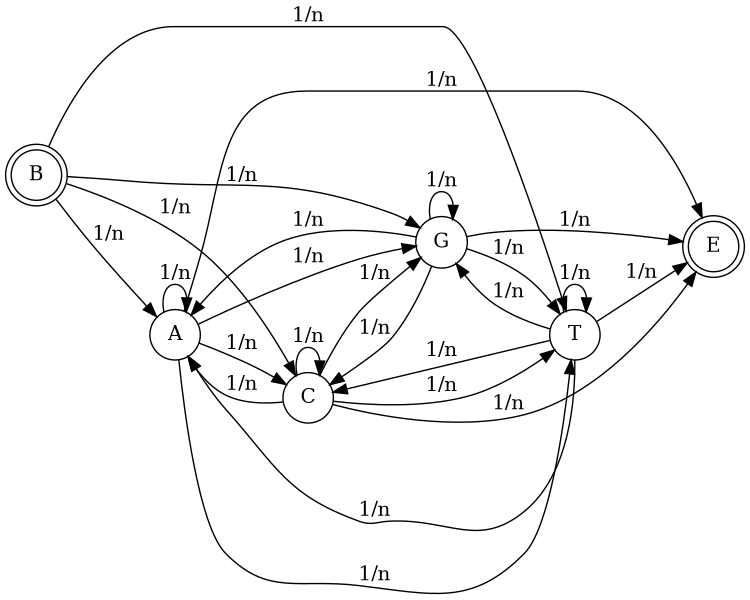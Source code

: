 digraph finite_state_machine {
	rankdir=LR;
	node [shape = doublecircle]; B E; size="20";
	node [shape = circle]; size ="5"
	B -> A [ label = "1/n" ];
	B -> C [ label = "1/n" ];
	B -> T [ label = "1/n" ];
	B -> G [ label = "1/n" ];
	A -> A [ label = "1/n" ];
	C -> C [ label = "1/n" ];
	T -> T [ label = "1/n" ];
	G -> G [ label = "1/n" ];
	
	A -> T [ label = "1/n" ];
	A -> C [ label = "1/n" ];
	A -> G [ label = "1/n" ];
	A -> E [ label = "1/n" ];

	C -> T [ label = "1/n" ];
	C -> A [ label = "1/n" ];
	C -> G [ label = "1/n" ];
	C -> E [ label = "1/n" ];


	G -> T [ label = "1/n" ];
	G -> C [ label = "1/n" ];
	G -> A [ label = "1/n" ];
	G -> E [ label = "1/n" ];

	T -> A [ label = "1/n" ];
	T -> C [ label = "1/n" ];
	T -> G [ label = "1/n" ];
	T -> E [ label = "1/n" ];
}